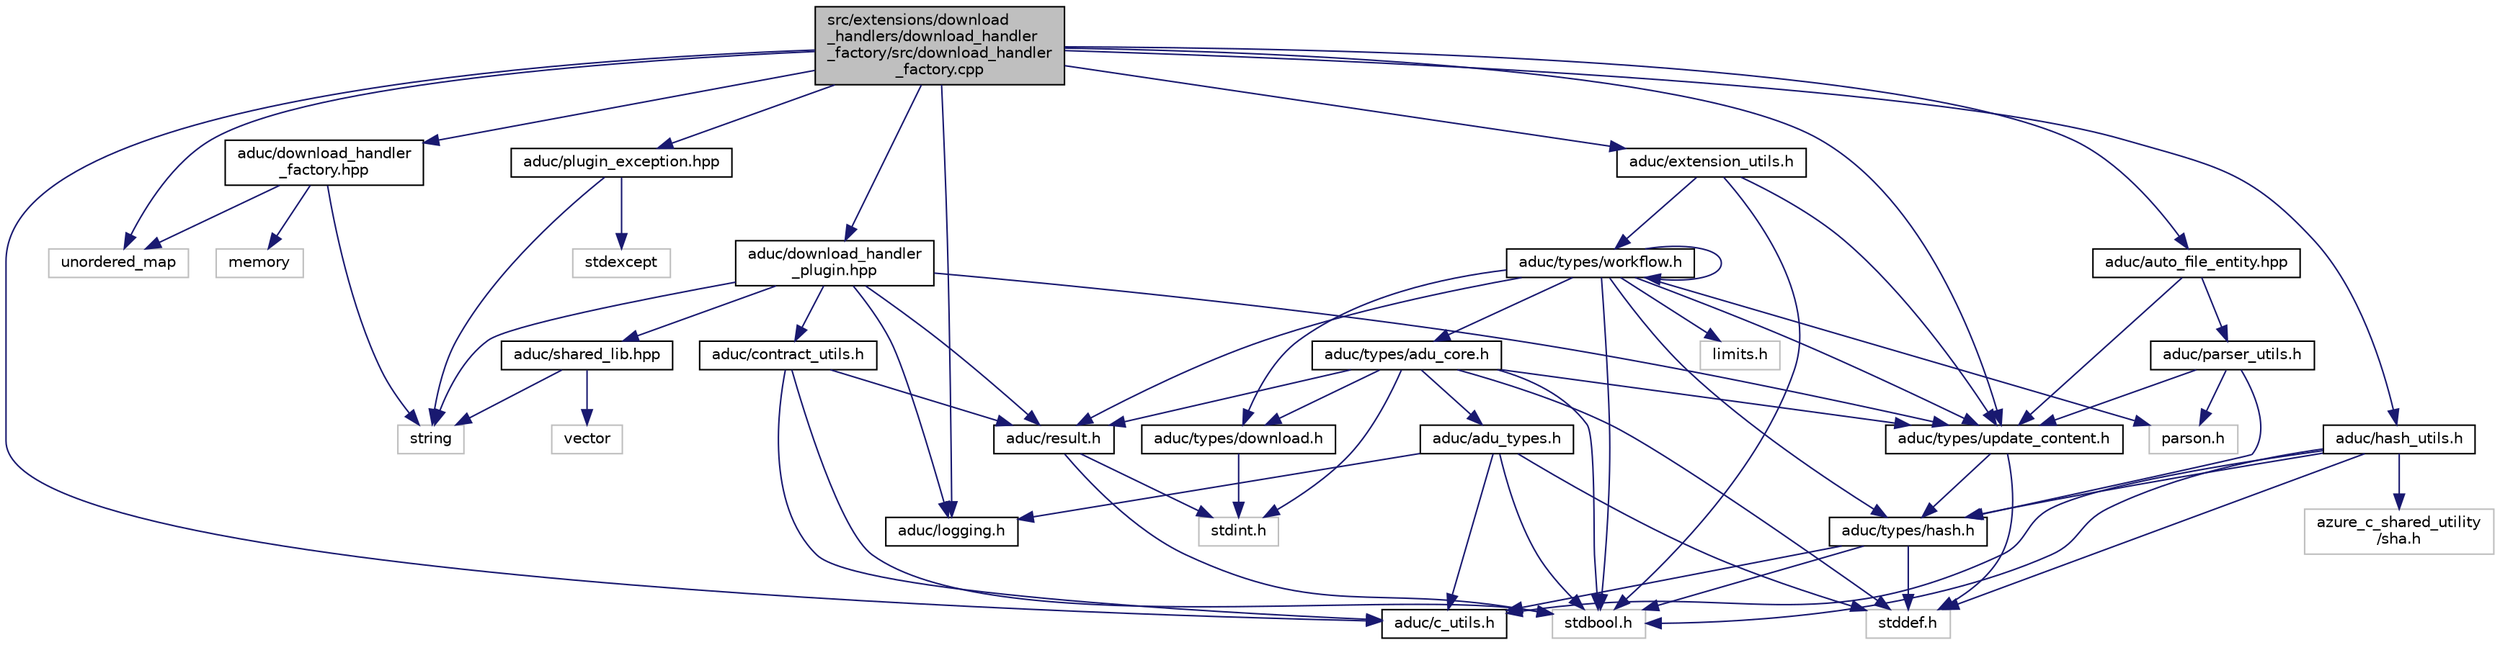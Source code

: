 digraph "src/extensions/download_handlers/download_handler_factory/src/download_handler_factory.cpp"
{
 // LATEX_PDF_SIZE
  edge [fontname="Helvetica",fontsize="10",labelfontname="Helvetica",labelfontsize="10"];
  node [fontname="Helvetica",fontsize="10",shape=record];
  Node1 [label="src/extensions/download\l_handlers/download_handler\l_factory/src/download_handler\l_factory.cpp",height=0.2,width=0.4,color="black", fillcolor="grey75", style="filled", fontcolor="black",tooltip="Implementation of the DownloadHandlerFactory."];
  Node1 -> Node2 [color="midnightblue",fontsize="10",style="solid",fontname="Helvetica"];
  Node2 [label="aduc/download_handler\l_factory.hpp",height=0.2,width=0.4,color="black", fillcolor="white", style="filled",URL="$download__handler__factory_8hpp.html",tooltip="Declaration of the DownloadHandlerFactory."];
  Node2 -> Node3 [color="midnightblue",fontsize="10",style="solid",fontname="Helvetica"];
  Node3 [label="memory",height=0.2,width=0.4,color="grey75", fillcolor="white", style="filled",tooltip=" "];
  Node2 -> Node4 [color="midnightblue",fontsize="10",style="solid",fontname="Helvetica"];
  Node4 [label="string",height=0.2,width=0.4,color="grey75", fillcolor="white", style="filled",tooltip=" "];
  Node2 -> Node5 [color="midnightblue",fontsize="10",style="solid",fontname="Helvetica"];
  Node5 [label="unordered_map",height=0.2,width=0.4,color="grey75", fillcolor="white", style="filled",tooltip=" "];
  Node1 -> Node6 [color="midnightblue",fontsize="10",style="solid",fontname="Helvetica"];
  Node6 [label="aduc/download_handler\l_plugin.hpp",height=0.2,width=0.4,color="black", fillcolor="white", style="filled",URL="$download__handler__plugin_8hpp.html",tooltip="header for DownloadHandlerPlugin class that abstracts using a download handler extension shared libra..."];
  Node6 -> Node7 [color="midnightblue",fontsize="10",style="solid",fontname="Helvetica"];
  Node7 [label="aduc/contract_utils.h",height=0.2,width=0.4,color="black", fillcolor="white", style="filled",URL="$contract__utils_8h.html",tooltip="The header for contract utils."];
  Node7 -> Node8 [color="midnightblue",fontsize="10",style="solid",fontname="Helvetica"];
  Node8 [label="aduc/c_utils.h",height=0.2,width=0.4,color="black", fillcolor="white", style="filled",URL="$c__utils_8h.html",tooltip="Helpers and macros for C code."];
  Node7 -> Node9 [color="midnightblue",fontsize="10",style="solid",fontname="Helvetica"];
  Node9 [label="aduc/result.h",height=0.2,width=0.4,color="black", fillcolor="white", style="filled",URL="$result_8h.html",tooltip="Describes the ADUC result type. Generated from result_codes.json by ErrorCodeDefinitionGenerator...."];
  Node9 -> Node10 [color="midnightblue",fontsize="10",style="solid",fontname="Helvetica"];
  Node10 [label="stdbool.h",height=0.2,width=0.4,color="grey75", fillcolor="white", style="filled",tooltip=" "];
  Node9 -> Node11 [color="midnightblue",fontsize="10",style="solid",fontname="Helvetica"];
  Node11 [label="stdint.h",height=0.2,width=0.4,color="grey75", fillcolor="white", style="filled",tooltip=" "];
  Node7 -> Node10 [color="midnightblue",fontsize="10",style="solid",fontname="Helvetica"];
  Node6 -> Node12 [color="midnightblue",fontsize="10",style="solid",fontname="Helvetica"];
  Node12 [label="aduc/logging.h",height=0.2,width=0.4,color="black", fillcolor="white", style="filled",URL="$logging_8h.html",tooltip="Maps logging macros to the appropriate logging library functions."];
  Node6 -> Node9 [color="midnightblue",fontsize="10",style="solid",fontname="Helvetica"];
  Node6 -> Node13 [color="midnightblue",fontsize="10",style="solid",fontname="Helvetica"];
  Node13 [label="aduc/shared_lib.hpp",height=0.2,width=0.4,color="black", fillcolor="white", style="filled",URL="$shared__lib_8hpp.html",tooltip="header for aduc::shared_lib class."];
  Node13 -> Node4 [color="midnightblue",fontsize="10",style="solid",fontname="Helvetica"];
  Node13 -> Node14 [color="midnightblue",fontsize="10",style="solid",fontname="Helvetica"];
  Node14 [label="vector",height=0.2,width=0.4,color="grey75", fillcolor="white", style="filled",tooltip=" "];
  Node6 -> Node15 [color="midnightblue",fontsize="10",style="solid",fontname="Helvetica"];
  Node15 [label="aduc/types/update_content.h",height=0.2,width=0.4,color="black", fillcolor="white", style="filled",URL="$update__content_8h.html",tooltip="Defines types related to Update Content data."];
  Node15 -> Node16 [color="midnightblue",fontsize="10",style="solid",fontname="Helvetica"];
  Node16 [label="aduc/types/hash.h",height=0.2,width=0.4,color="black", fillcolor="white", style="filled",URL="$hash_8h.html",tooltip="Defines types related to hashing functionality."];
  Node16 -> Node10 [color="midnightblue",fontsize="10",style="solid",fontname="Helvetica"];
  Node16 -> Node17 [color="midnightblue",fontsize="10",style="solid",fontname="Helvetica"];
  Node17 [label="stddef.h",height=0.2,width=0.4,color="grey75", fillcolor="white", style="filled",tooltip=" "];
  Node16 -> Node8 [color="midnightblue",fontsize="10",style="solid",fontname="Helvetica"];
  Node15 -> Node17 [color="midnightblue",fontsize="10",style="solid",fontname="Helvetica"];
  Node6 -> Node4 [color="midnightblue",fontsize="10",style="solid",fontname="Helvetica"];
  Node1 -> Node8 [color="midnightblue",fontsize="10",style="solid",fontname="Helvetica"];
  Node1 -> Node18 [color="midnightblue",fontsize="10",style="solid",fontname="Helvetica"];
  Node18 [label="aduc/extension_utils.h",height=0.2,width=0.4,color="black", fillcolor="white", style="filled",URL="$extension__utils_8h.html",tooltip="Utilities for the Device Update Agent extensibility."];
  Node18 -> Node15 [color="midnightblue",fontsize="10",style="solid",fontname="Helvetica"];
  Node18 -> Node19 [color="midnightblue",fontsize="10",style="solid",fontname="Helvetica"];
  Node19 [label="aduc/types/workflow.h",height=0.2,width=0.4,color="black", fillcolor="white", style="filled",URL="$workflow_8h.html",tooltip="Define types for Device Update agent workflow."];
  Node19 -> Node20 [color="midnightblue",fontsize="10",style="solid",fontname="Helvetica"];
  Node20 [label="limits.h",height=0.2,width=0.4,color="grey75", fillcolor="white", style="filled",tooltip=" "];
  Node19 -> Node10 [color="midnightblue",fontsize="10",style="solid",fontname="Helvetica"];
  Node19 -> Node9 [color="midnightblue",fontsize="10",style="solid",fontname="Helvetica"];
  Node19 -> Node21 [color="midnightblue",fontsize="10",style="solid",fontname="Helvetica"];
  Node21 [label="aduc/types/adu_core.h",height=0.2,width=0.4,color="black", fillcolor="white", style="filled",URL="$adu__core_8h.html",tooltip="Describes types used in ADUC agent code."];
  Node21 -> Node22 [color="midnightblue",fontsize="10",style="solid",fontname="Helvetica"];
  Node22 [label="aduc/adu_types.h",height=0.2,width=0.4,color="black", fillcolor="white", style="filled",URL="$adu__types_8h.html",tooltip="Defines common types used throughout Device Update agent components."];
  Node22 -> Node10 [color="midnightblue",fontsize="10",style="solid",fontname="Helvetica"];
  Node22 -> Node17 [color="midnightblue",fontsize="10",style="solid",fontname="Helvetica"];
  Node22 -> Node8 [color="midnightblue",fontsize="10",style="solid",fontname="Helvetica"];
  Node22 -> Node12 [color="midnightblue",fontsize="10",style="solid",fontname="Helvetica"];
  Node21 -> Node9 [color="midnightblue",fontsize="10",style="solid",fontname="Helvetica"];
  Node21 -> Node23 [color="midnightblue",fontsize="10",style="solid",fontname="Helvetica"];
  Node23 [label="aduc/types/download.h",height=0.2,width=0.4,color="black", fillcolor="white", style="filled",URL="$download_8h.html",tooltip="Defines types related to file download functionality."];
  Node23 -> Node11 [color="midnightblue",fontsize="10",style="solid",fontname="Helvetica"];
  Node21 -> Node15 [color="midnightblue",fontsize="10",style="solid",fontname="Helvetica"];
  Node21 -> Node10 [color="midnightblue",fontsize="10",style="solid",fontname="Helvetica"];
  Node21 -> Node17 [color="midnightblue",fontsize="10",style="solid",fontname="Helvetica"];
  Node21 -> Node11 [color="midnightblue",fontsize="10",style="solid",fontname="Helvetica"];
  Node19 -> Node23 [color="midnightblue",fontsize="10",style="solid",fontname="Helvetica"];
  Node19 -> Node16 [color="midnightblue",fontsize="10",style="solid",fontname="Helvetica"];
  Node19 -> Node15 [color="midnightblue",fontsize="10",style="solid",fontname="Helvetica"];
  Node19 -> Node19 [color="midnightblue",fontsize="10",style="solid",fontname="Helvetica"];
  Node19 -> Node24 [color="midnightblue",fontsize="10",style="solid",fontname="Helvetica"];
  Node24 [label="parson.h",height=0.2,width=0.4,color="grey75", fillcolor="white", style="filled",tooltip=" "];
  Node18 -> Node10 [color="midnightblue",fontsize="10",style="solid",fontname="Helvetica"];
  Node1 -> Node25 [color="midnightblue",fontsize="10",style="solid",fontname="Helvetica"];
  Node25 [label="aduc/auto_file_entity.hpp",height=0.2,width=0.4,color="black", fillcolor="white", style="filled",URL="$auto__file__entity_8hpp.html",tooltip="Defines AutoFileEntity class that houses and manages an ADUC_FileEntity member."];
  Node25 -> Node26 [color="midnightblue",fontsize="10",style="solid",fontname="Helvetica"];
  Node26 [label="aduc/parser_utils.h",height=0.2,width=0.4,color="black", fillcolor="white", style="filled",URL="$parser__utils_8h.html",tooltip="Utilities for the Device Update Agent extensibility."];
  Node26 -> Node16 [color="midnightblue",fontsize="10",style="solid",fontname="Helvetica"];
  Node26 -> Node15 [color="midnightblue",fontsize="10",style="solid",fontname="Helvetica"];
  Node26 -> Node24 [color="midnightblue",fontsize="10",style="solid",fontname="Helvetica"];
  Node25 -> Node15 [color="midnightblue",fontsize="10",style="solid",fontname="Helvetica"];
  Node1 -> Node27 [color="midnightblue",fontsize="10",style="solid",fontname="Helvetica"];
  Node27 [label="aduc/hash_utils.h",height=0.2,width=0.4,color="black", fillcolor="white", style="filled",URL="$hash__utils_8h.html",tooltip="Utilities for working with hashes."];
  Node27 -> Node8 [color="midnightblue",fontsize="10",style="solid",fontname="Helvetica"];
  Node27 -> Node16 [color="midnightblue",fontsize="10",style="solid",fontname="Helvetica"];
  Node27 -> Node28 [color="midnightblue",fontsize="10",style="solid",fontname="Helvetica"];
  Node28 [label="azure_c_shared_utility\l/sha.h",height=0.2,width=0.4,color="grey75", fillcolor="white", style="filled",tooltip=" "];
  Node27 -> Node10 [color="midnightblue",fontsize="10",style="solid",fontname="Helvetica"];
  Node27 -> Node17 [color="midnightblue",fontsize="10",style="solid",fontname="Helvetica"];
  Node1 -> Node12 [color="midnightblue",fontsize="10",style="solid",fontname="Helvetica"];
  Node1 -> Node29 [color="midnightblue",fontsize="10",style="solid",fontname="Helvetica"];
  Node29 [label="aduc/plugin_exception.hpp",height=0.2,width=0.4,color="black", fillcolor="white", style="filled",URL="$plugin__exception_8hpp.html",tooltip="header for aduc plug exception thrown for issues with plugin/shared lib."];
  Node29 -> Node30 [color="midnightblue",fontsize="10",style="solid",fontname="Helvetica"];
  Node30 [label="stdexcept",height=0.2,width=0.4,color="grey75", fillcolor="white", style="filled",tooltip=" "];
  Node29 -> Node4 [color="midnightblue",fontsize="10",style="solid",fontname="Helvetica"];
  Node1 -> Node15 [color="midnightblue",fontsize="10",style="solid",fontname="Helvetica"];
  Node1 -> Node5 [color="midnightblue",fontsize="10",style="solid",fontname="Helvetica"];
}
